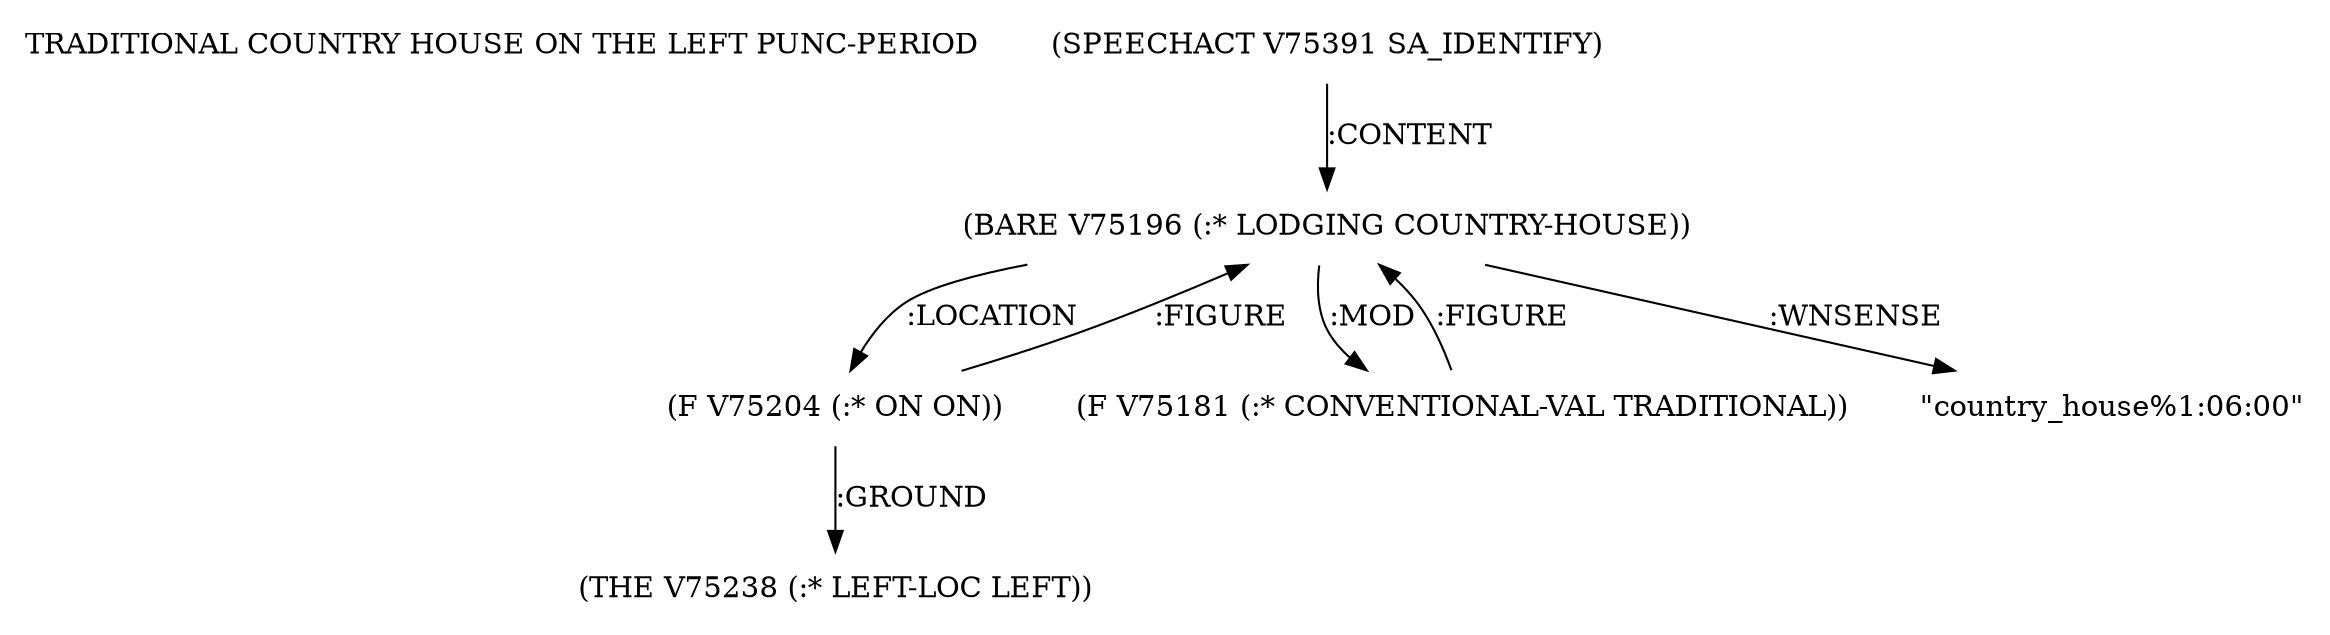digraph Terms {
  node [shape=none]
  "TRADITIONAL COUNTRY HOUSE ON THE LEFT PUNC-PERIOD"
  "V75391" [label="(SPEECHACT V75391 SA_IDENTIFY)"]
  "V75391" -> "V75196" [label=":CONTENT"]
  "V75196" [label="(BARE V75196 (:* LODGING COUNTRY-HOUSE))"]
  "V75196" -> "V75204" [label=":LOCATION"]
  "V75196" -> "V75181" [label=":MOD"]
  "V75196" -> "NT75614" [label=":WNSENSE"]
  "NT75614" [label="\"country_house%1:06:00\""]
  "V75181" [label="(F V75181 (:* CONVENTIONAL-VAL TRADITIONAL))"]
  "V75181" -> "V75196" [label=":FIGURE"]
  "V75204" [label="(F V75204 (:* ON ON))"]
  "V75204" -> "V75238" [label=":GROUND"]
  "V75204" -> "V75196" [label=":FIGURE"]
  "V75238" [label="(THE V75238 (:* LEFT-LOC LEFT))"]
}
